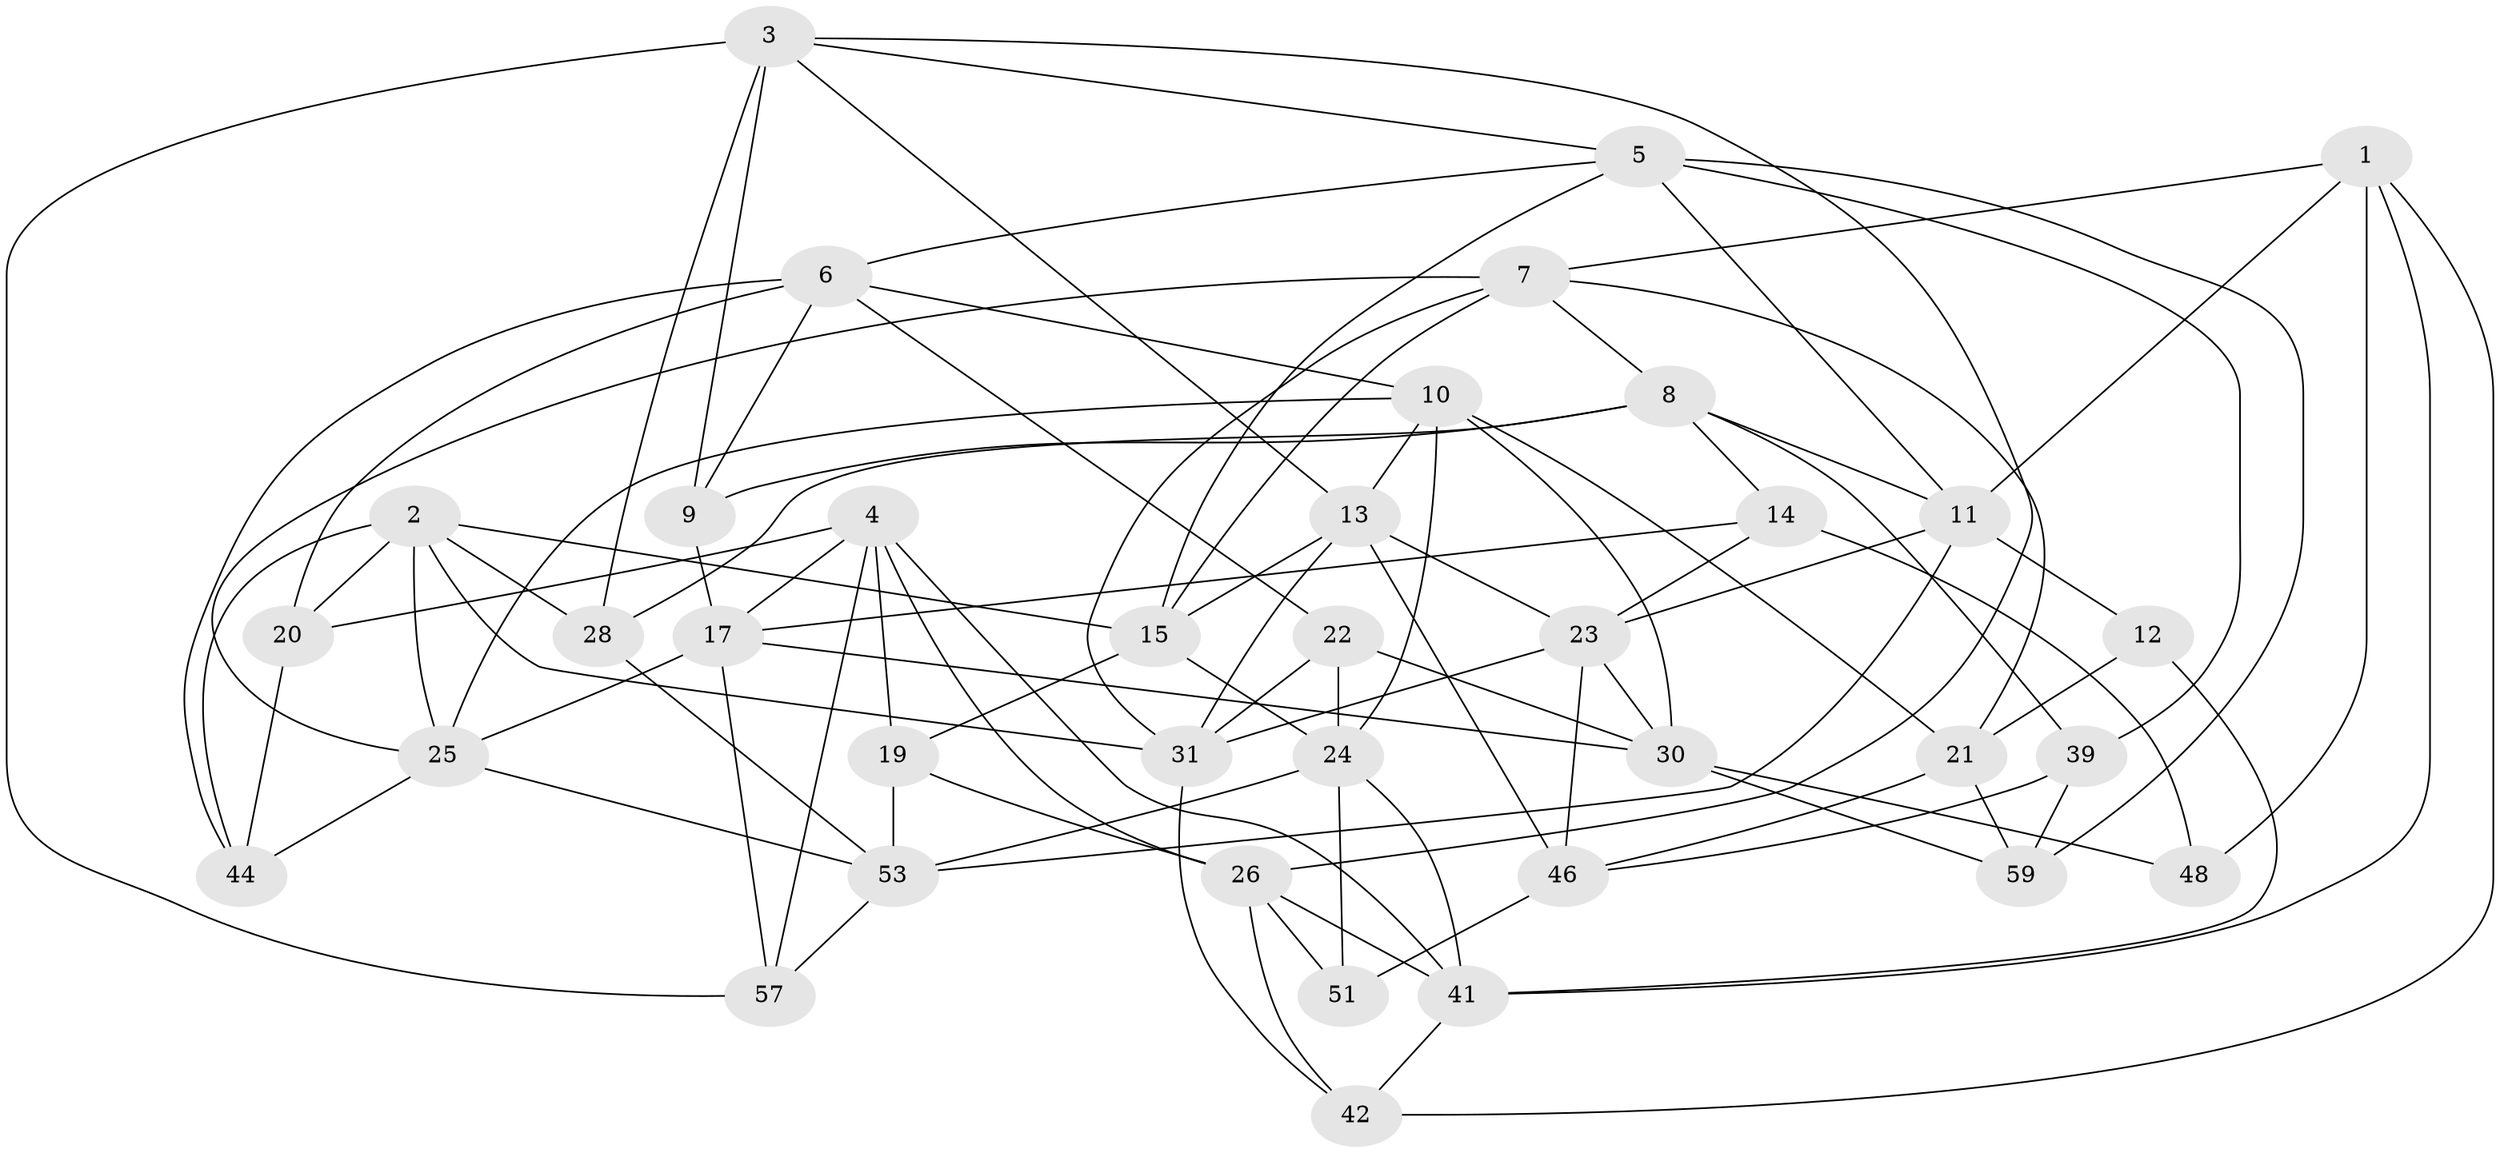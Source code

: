 // original degree distribution, {4: 1.0}
// Generated by graph-tools (version 1.1) at 2025/42/03/06/25 10:42:22]
// undirected, 37 vertices, 94 edges
graph export_dot {
graph [start="1"]
  node [color=gray90,style=filled];
  1 [super="+55"];
  2 [super="+49"];
  3 [super="+16"];
  4 [super="+18"];
  5 [super="+29"];
  6 [super="+27"];
  7 [super="+40"];
  8 [super="+60"];
  9;
  10 [super="+36"];
  11 [super="+35"];
  12;
  13 [super="+38"];
  14;
  15 [super="+56"];
  17 [super="+33"];
  19;
  20;
  21 [super="+52"];
  22;
  23 [super="+47"];
  24 [super="+37"];
  25 [super="+43"];
  26 [super="+45"];
  28;
  30 [super="+34"];
  31 [super="+32"];
  39;
  41 [super="+58"];
  42;
  44;
  46 [super="+50"];
  48;
  51;
  53 [super="+54"];
  57;
  59;
  1 -- 48 [weight=2];
  1 -- 42;
  1 -- 11;
  1 -- 41;
  1 -- 7;
  2 -- 31;
  2 -- 28;
  2 -- 20;
  2 -- 25;
  2 -- 44;
  2 -- 15;
  3 -- 57;
  3 -- 9;
  3 -- 26;
  3 -- 13;
  3 -- 28;
  3 -- 5;
  4 -- 19;
  4 -- 57;
  4 -- 41;
  4 -- 26;
  4 -- 20;
  4 -- 17;
  5 -- 59;
  5 -- 39;
  5 -- 11;
  5 -- 6;
  5 -- 15;
  6 -- 20;
  6 -- 9;
  6 -- 10;
  6 -- 44;
  6 -- 22;
  7 -- 31;
  7 -- 21;
  7 -- 8;
  7 -- 25;
  7 -- 15;
  8 -- 9;
  8 -- 28;
  8 -- 14;
  8 -- 11;
  8 -- 39;
  9 -- 17;
  10 -- 13;
  10 -- 21;
  10 -- 25;
  10 -- 24;
  10 -- 30;
  11 -- 23;
  11 -- 12;
  11 -- 53;
  12 -- 21 [weight=2];
  12 -- 41;
  13 -- 46;
  13 -- 23;
  13 -- 15;
  13 -- 31;
  14 -- 48;
  14 -- 23;
  14 -- 17;
  15 -- 24;
  15 -- 19;
  17 -- 30;
  17 -- 25;
  17 -- 57;
  19 -- 26;
  19 -- 53;
  20 -- 44;
  21 -- 46;
  21 -- 59;
  22 -- 24;
  22 -- 31;
  22 -- 30;
  23 -- 46;
  23 -- 31;
  23 -- 30;
  24 -- 53;
  24 -- 41;
  24 -- 51;
  25 -- 44;
  25 -- 53;
  26 -- 41;
  26 -- 42;
  26 -- 51;
  28 -- 53;
  30 -- 59;
  30 -- 48;
  31 -- 42;
  39 -- 59;
  39 -- 46;
  41 -- 42;
  46 -- 51 [weight=2];
  53 -- 57;
}

